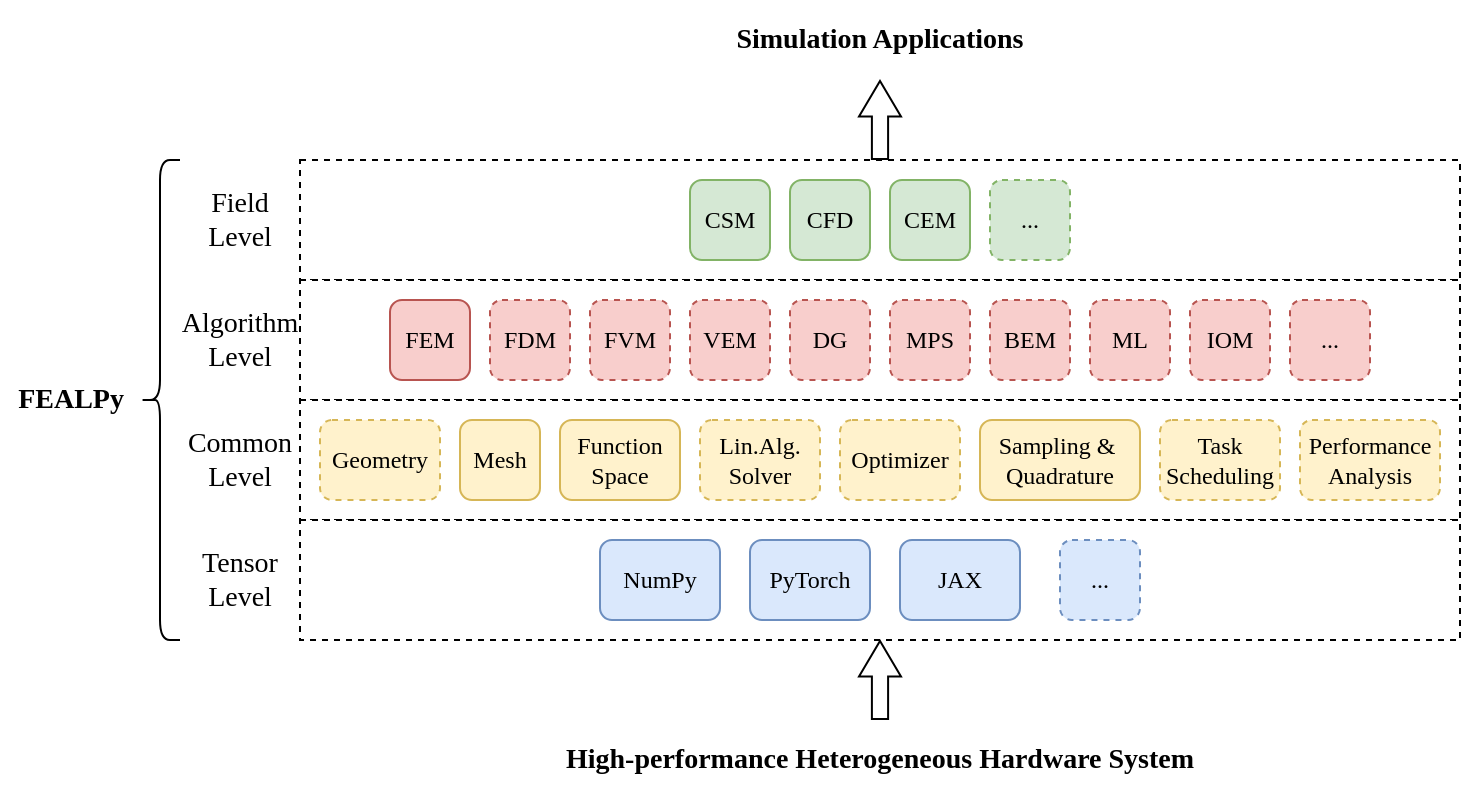 <mxfile version="26.0.16">
  <diagram name="第 1 页" id="ymwS_IY8MIXRyYueqAV2">
    <mxGraphModel dx="875" dy="555" grid="1" gridSize="10" guides="1" tooltips="1" connect="1" arrows="1" fold="1" page="1" pageScale="1" pageWidth="1169" pageHeight="827" math="0" shadow="0">
      <root>
        <mxCell id="0" />
        <mxCell id="1" parent="0" />
        <mxCell id="F3Z2k89PkYjlrjDhpoIZ-31" value="" style="rounded=0;whiteSpace=wrap;html=1;fontFamily=Times New Roman;dashed=1;" parent="1" vertex="1">
          <mxGeometry x="260" y="250" width="580" height="60" as="geometry" />
        </mxCell>
        <mxCell id="F3Z2k89PkYjlrjDhpoIZ-30" value="" style="rounded=0;whiteSpace=wrap;html=1;fontFamily=Times New Roman;dashed=1;" parent="1" vertex="1">
          <mxGeometry x="260" y="310" width="580" height="60" as="geometry" />
        </mxCell>
        <mxCell id="F3Z2k89PkYjlrjDhpoIZ-29" value="" style="rounded=0;whiteSpace=wrap;html=1;fontFamily=Times New Roman;dashed=1;" parent="1" vertex="1">
          <mxGeometry x="260" y="370" width="580" height="60" as="geometry" />
        </mxCell>
        <mxCell id="F3Z2k89PkYjlrjDhpoIZ-28" value="" style="rounded=0;whiteSpace=wrap;html=1;fontFamily=Times New Roman;dashed=1;" parent="1" vertex="1">
          <mxGeometry x="260" y="430" width="580" height="60" as="geometry" />
        </mxCell>
        <mxCell id="F3Z2k89PkYjlrjDhpoIZ-1" value="NumPy" style="rounded=1;whiteSpace=wrap;html=1;fillColor=#dae8fc;strokeColor=#6c8ebf;fontFamily=Times New Roman;fontSize=12;" parent="1" vertex="1">
          <mxGeometry x="410" y="440" width="60" height="40" as="geometry" />
        </mxCell>
        <mxCell id="F3Z2k89PkYjlrjDhpoIZ-2" value="PyTorch" style="rounded=1;whiteSpace=wrap;html=1;fillColor=#dae8fc;strokeColor=#6c8ebf;fontFamily=Times New Roman;fontSize=12;" parent="1" vertex="1">
          <mxGeometry x="485" y="440" width="60" height="40" as="geometry" />
        </mxCell>
        <mxCell id="F3Z2k89PkYjlrjDhpoIZ-9" value="Geometry" style="rounded=1;whiteSpace=wrap;html=1;fillColor=#fff2cc;strokeColor=#d6b656;fontFamily=Times New Roman;dashed=1;" parent="1" vertex="1">
          <mxGeometry x="270" y="380" width="60" height="40" as="geometry" />
        </mxCell>
        <mxCell id="F3Z2k89PkYjlrjDhpoIZ-10" value="Mesh" style="rounded=1;whiteSpace=wrap;html=1;fillColor=#fff2cc;strokeColor=#d6b656;fontFamily=Times New Roman;" parent="1" vertex="1">
          <mxGeometry x="340" y="380" width="40" height="40" as="geometry" />
        </mxCell>
        <mxCell id="F3Z2k89PkYjlrjDhpoIZ-11" value="Function&lt;div&gt;Space&lt;/div&gt;" style="rounded=1;whiteSpace=wrap;html=1;fillColor=#fff2cc;strokeColor=#d6b656;fontFamily=Times New Roman;" parent="1" vertex="1">
          <mxGeometry x="390" y="380" width="60" height="40" as="geometry" />
        </mxCell>
        <mxCell id="F3Z2k89PkYjlrjDhpoIZ-12" value="Lin.Alg.&lt;div&gt;Solver&lt;/div&gt;" style="rounded=1;whiteSpace=wrap;html=1;fillColor=#fff2cc;strokeColor=#d6b656;fontFamily=Times New Roman;dashed=1;" parent="1" vertex="1">
          <mxGeometry x="460" y="380" width="60" height="40" as="geometry" />
        </mxCell>
        <mxCell id="F3Z2k89PkYjlrjDhpoIZ-13" value="Optimizer" style="rounded=1;whiteSpace=wrap;html=1;fillColor=#fff2cc;strokeColor=#d6b656;fontFamily=Times New Roman;dashed=1;" parent="1" vertex="1">
          <mxGeometry x="530" y="380" width="60" height="40" as="geometry" />
        </mxCell>
        <mxCell id="F3Z2k89PkYjlrjDhpoIZ-14" value="Sampling &amp;amp;&amp;nbsp; Quadrature" style="rounded=1;whiteSpace=wrap;html=1;fillColor=#fff2cc;strokeColor=#d6b656;fontFamily=Times New Roman;" parent="1" vertex="1">
          <mxGeometry x="600" y="380" width="80" height="40" as="geometry" />
        </mxCell>
        <mxCell id="F3Z2k89PkYjlrjDhpoIZ-16" value="Task Scheduling" style="rounded=1;whiteSpace=wrap;html=1;fillColor=#fff2cc;strokeColor=#d6b656;fontFamily=Times New Roman;dashed=1;" parent="1" vertex="1">
          <mxGeometry x="690" y="380" width="60" height="40" as="geometry" />
        </mxCell>
        <mxCell id="F3Z2k89PkYjlrjDhpoIZ-17" value="FEM" style="rounded=1;whiteSpace=wrap;html=1;fillColor=#f8cecc;strokeColor=#b85450;fontFamily=Times New Roman;" parent="1" vertex="1">
          <mxGeometry x="305" y="320" width="40" height="40" as="geometry" />
        </mxCell>
        <mxCell id="F3Z2k89PkYjlrjDhpoIZ-18" value="FDM" style="rounded=1;whiteSpace=wrap;html=1;fillColor=#f8cecc;strokeColor=#b85450;fontFamily=Times New Roman;dashed=1;" parent="1" vertex="1">
          <mxGeometry x="355" y="320" width="40" height="40" as="geometry" />
        </mxCell>
        <mxCell id="F3Z2k89PkYjlrjDhpoIZ-19" value="FVM" style="rounded=1;whiteSpace=wrap;html=1;fillColor=#f8cecc;strokeColor=#b85450;fontFamily=Times New Roman;dashed=1;" parent="1" vertex="1">
          <mxGeometry x="405" y="320" width="40" height="40" as="geometry" />
        </mxCell>
        <mxCell id="F3Z2k89PkYjlrjDhpoIZ-20" value="VEM" style="rounded=1;whiteSpace=wrap;html=1;fillColor=#f8cecc;strokeColor=#b85450;fontFamily=Times New Roman;dashed=1;" parent="1" vertex="1">
          <mxGeometry x="455" y="320" width="40" height="40" as="geometry" />
        </mxCell>
        <mxCell id="F3Z2k89PkYjlrjDhpoIZ-21" value="MPS" style="rounded=1;whiteSpace=wrap;html=1;fillColor=#f8cecc;strokeColor=#b85450;fontFamily=Times New Roman;dashed=1;" parent="1" vertex="1">
          <mxGeometry x="555" y="320" width="40" height="40" as="geometry" />
        </mxCell>
        <mxCell id="F3Z2k89PkYjlrjDhpoIZ-22" value="ML" style="rounded=1;whiteSpace=wrap;html=1;fillColor=#f8cecc;strokeColor=#b85450;fontFamily=Times New Roman;dashed=1;" parent="1" vertex="1">
          <mxGeometry x="655" y="320" width="40" height="40" as="geometry" />
        </mxCell>
        <mxCell id="F3Z2k89PkYjlrjDhpoIZ-23" value="CSM" style="rounded=1;whiteSpace=wrap;html=1;fillColor=#d5e8d4;strokeColor=#82b366;fontFamily=Times New Roman;" parent="1" vertex="1">
          <mxGeometry x="455" y="260" width="40" height="40" as="geometry" />
        </mxCell>
        <mxCell id="F3Z2k89PkYjlrjDhpoIZ-24" value="CFD" style="rounded=1;whiteSpace=wrap;html=1;fillColor=#d5e8d4;strokeColor=#82b366;fontFamily=Times New Roman;" parent="1" vertex="1">
          <mxGeometry x="505" y="260" width="40" height="40" as="geometry" />
        </mxCell>
        <mxCell id="F3Z2k89PkYjlrjDhpoIZ-25" value="CEM" style="rounded=1;whiteSpace=wrap;html=1;fillColor=#d5e8d4;strokeColor=#82b366;fontFamily=Times New Roman;" parent="1" vertex="1">
          <mxGeometry x="555" y="260" width="40" height="40" as="geometry" />
        </mxCell>
        <mxCell id="F3Z2k89PkYjlrjDhpoIZ-26" value="IOM" style="rounded=1;whiteSpace=wrap;html=1;fillColor=#f8cecc;strokeColor=#b85450;fontFamily=Times New Roman;dashed=1;" parent="1" vertex="1">
          <mxGeometry x="705" y="320" width="40" height="40" as="geometry" />
        </mxCell>
        <mxCell id="F3Z2k89PkYjlrjDhpoIZ-32" value="Tensor Level" style="text;html=1;align=center;verticalAlign=middle;whiteSpace=wrap;rounded=0;fontFamily=Times New Roman;fontSize=14;" parent="1" vertex="1">
          <mxGeometry x="210" y="445" width="40" height="30" as="geometry" />
        </mxCell>
        <mxCell id="F3Z2k89PkYjlrjDhpoIZ-33" value="Common Level" style="text;html=1;align=center;verticalAlign=middle;whiteSpace=wrap;rounded=0;fontFamily=Times New Roman;fontSize=14;" parent="1" vertex="1">
          <mxGeometry x="210" y="385" width="40" height="30" as="geometry" />
        </mxCell>
        <mxCell id="F3Z2k89PkYjlrjDhpoIZ-34" value="Algorithm Level" style="text;html=1;align=center;verticalAlign=middle;whiteSpace=wrap;rounded=0;fontFamily=Times New Roman;fontSize=14;" parent="1" vertex="1">
          <mxGeometry x="210" y="325" width="40" height="30" as="geometry" />
        </mxCell>
        <mxCell id="F3Z2k89PkYjlrjDhpoIZ-35" value="Field Level" style="text;html=1;align=center;verticalAlign=middle;whiteSpace=wrap;rounded=0;fontFamily=Times New Roman;fontSize=14;" parent="1" vertex="1">
          <mxGeometry x="210" y="265" width="40" height="30" as="geometry" />
        </mxCell>
        <mxCell id="F3Z2k89PkYjlrjDhpoIZ-36" value="High-performance Heterogeneous Hardware System" style="rounded=0;whiteSpace=wrap;html=1;fontFamily=Times New Roman;fontSize=14;fontStyle=1;dashed=1;strokeColor=none;" parent="1" vertex="1">
          <mxGeometry x="260" y="530" width="580" height="40" as="geometry" />
        </mxCell>
        <mxCell id="F3Z2k89PkYjlrjDhpoIZ-37" value="" style="shape=flexArrow;endArrow=classic;html=1;rounded=0;entryX=0.5;entryY=1;entryDx=0;entryDy=0;endWidth=11.905;endSize=5.586;width=8.095;fontFamily=Times New Roman;" parent="1" source="F3Z2k89PkYjlrjDhpoIZ-36" target="F3Z2k89PkYjlrjDhpoIZ-28" edge="1">
          <mxGeometry width="50" height="50" relative="1" as="geometry">
            <mxPoint x="549.71" y="550" as="sourcePoint" />
            <mxPoint x="549.71" y="490" as="targetPoint" />
          </mxGeometry>
        </mxCell>
        <mxCell id="F3Z2k89PkYjlrjDhpoIZ-38" value="Simulation Applications" style="rounded=0;whiteSpace=wrap;html=1;fontFamily=Times New Roman;fontSize=14;fontStyle=1;dashed=1;strokeColor=none;" parent="1" vertex="1">
          <mxGeometry x="260" y="170" width="580" height="40" as="geometry" />
        </mxCell>
        <mxCell id="F3Z2k89PkYjlrjDhpoIZ-39" value="" style="shape=flexArrow;endArrow=classic;html=1;rounded=0;entryX=0.5;entryY=1;entryDx=0;entryDy=0;endWidth=11.905;endSize=5.586;width=8.095;fontFamily=Times New Roman;" parent="1" edge="1">
          <mxGeometry width="50" height="50" relative="1" as="geometry">
            <mxPoint x="550" y="250" as="sourcePoint" />
            <mxPoint x="550" y="210" as="targetPoint" />
          </mxGeometry>
        </mxCell>
        <mxCell id="F3Z2k89PkYjlrjDhpoIZ-40" value="BEM" style="rounded=1;whiteSpace=wrap;html=1;fillColor=#f8cecc;strokeColor=#b85450;fontFamily=Times New Roman;dashed=1;" parent="1" vertex="1">
          <mxGeometry x="605" y="320" width="40" height="40" as="geometry" />
        </mxCell>
        <mxCell id="F3Z2k89PkYjlrjDhpoIZ-41" value="..." style="rounded=1;whiteSpace=wrap;html=1;fillColor=#f8cecc;strokeColor=#b85450;fontFamily=Times New Roman;dashed=1;" parent="1" vertex="1">
          <mxGeometry x="755" y="320" width="40" height="40" as="geometry" />
        </mxCell>
        <mxCell id="F3Z2k89PkYjlrjDhpoIZ-42" value="Performance Analysis" style="rounded=1;whiteSpace=wrap;html=1;fillColor=#fff2cc;strokeColor=#d6b656;fontFamily=Times New Roman;dashed=1;" parent="1" vertex="1">
          <mxGeometry x="760" y="380" width="70" height="40" as="geometry" />
        </mxCell>
        <mxCell id="F3Z2k89PkYjlrjDhpoIZ-44" value="DG" style="rounded=1;whiteSpace=wrap;html=1;fillColor=#f8cecc;strokeColor=#b85450;fontFamily=Times New Roman;dashed=1;" parent="1" vertex="1">
          <mxGeometry x="505" y="320" width="40" height="40" as="geometry" />
        </mxCell>
        <mxCell id="F3Z2k89PkYjlrjDhpoIZ-46" value="..." style="rounded=1;whiteSpace=wrap;html=1;fillColor=#d5e8d4;strokeColor=#82b366;fontFamily=Times New Roman;dashed=1;" parent="1" vertex="1">
          <mxGeometry x="605" y="260" width="40" height="40" as="geometry" />
        </mxCell>
        <mxCell id="SHF09hgEC6lpMV5m1Q11-1" value="" style="shape=curlyBracket;whiteSpace=wrap;html=1;rounded=1;labelPosition=left;verticalLabelPosition=middle;align=right;verticalAlign=middle;" parent="1" vertex="1">
          <mxGeometry x="180" y="250" width="20" height="240" as="geometry" />
        </mxCell>
        <mxCell id="SHF09hgEC6lpMV5m1Q11-2" value="FEALPy" style="text;html=1;align=center;verticalAlign=middle;resizable=0;points=[];autosize=1;strokeColor=none;fillColor=none;fontFamily=Times New Roman;fontStyle=1;fontSize=14;" parent="1" vertex="1">
          <mxGeometry x="110" y="355" width="70" height="30" as="geometry" />
        </mxCell>
        <mxCell id="thxcxhcbW3g23p_b-wbT-1" value="..." style="rounded=1;whiteSpace=wrap;html=1;fillColor=#dae8fc;strokeColor=#6c8ebf;fontFamily=Times New Roman;fontSize=12;dashed=1;" parent="1" vertex="1">
          <mxGeometry x="640" y="440" width="40" height="40" as="geometry" />
        </mxCell>
        <mxCell id="H604AAV_cbaWXSA82sfF-1" value="JAX" style="rounded=1;whiteSpace=wrap;html=1;fillColor=#dae8fc;strokeColor=#6c8ebf;fontFamily=Times New Roman;fontSize=12;" vertex="1" parent="1">
          <mxGeometry x="560" y="440" width="60" height="40" as="geometry" />
        </mxCell>
      </root>
    </mxGraphModel>
  </diagram>
</mxfile>
